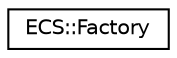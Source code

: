 digraph "Graphical Class Hierarchy"
{
 // LATEX_PDF_SIZE
  edge [fontname="Helvetica",fontsize="10",labelfontname="Helvetica",labelfontsize="10"];
  node [fontname="Helvetica",fontsize="10",shape=record];
  rankdir="LR";
  Node0 [label="ECS::Factory",height=0.2,width=0.4,color="black", fillcolor="white", style="filled",URL="$classECS_1_1Factory.html",tooltip=" "];
}
